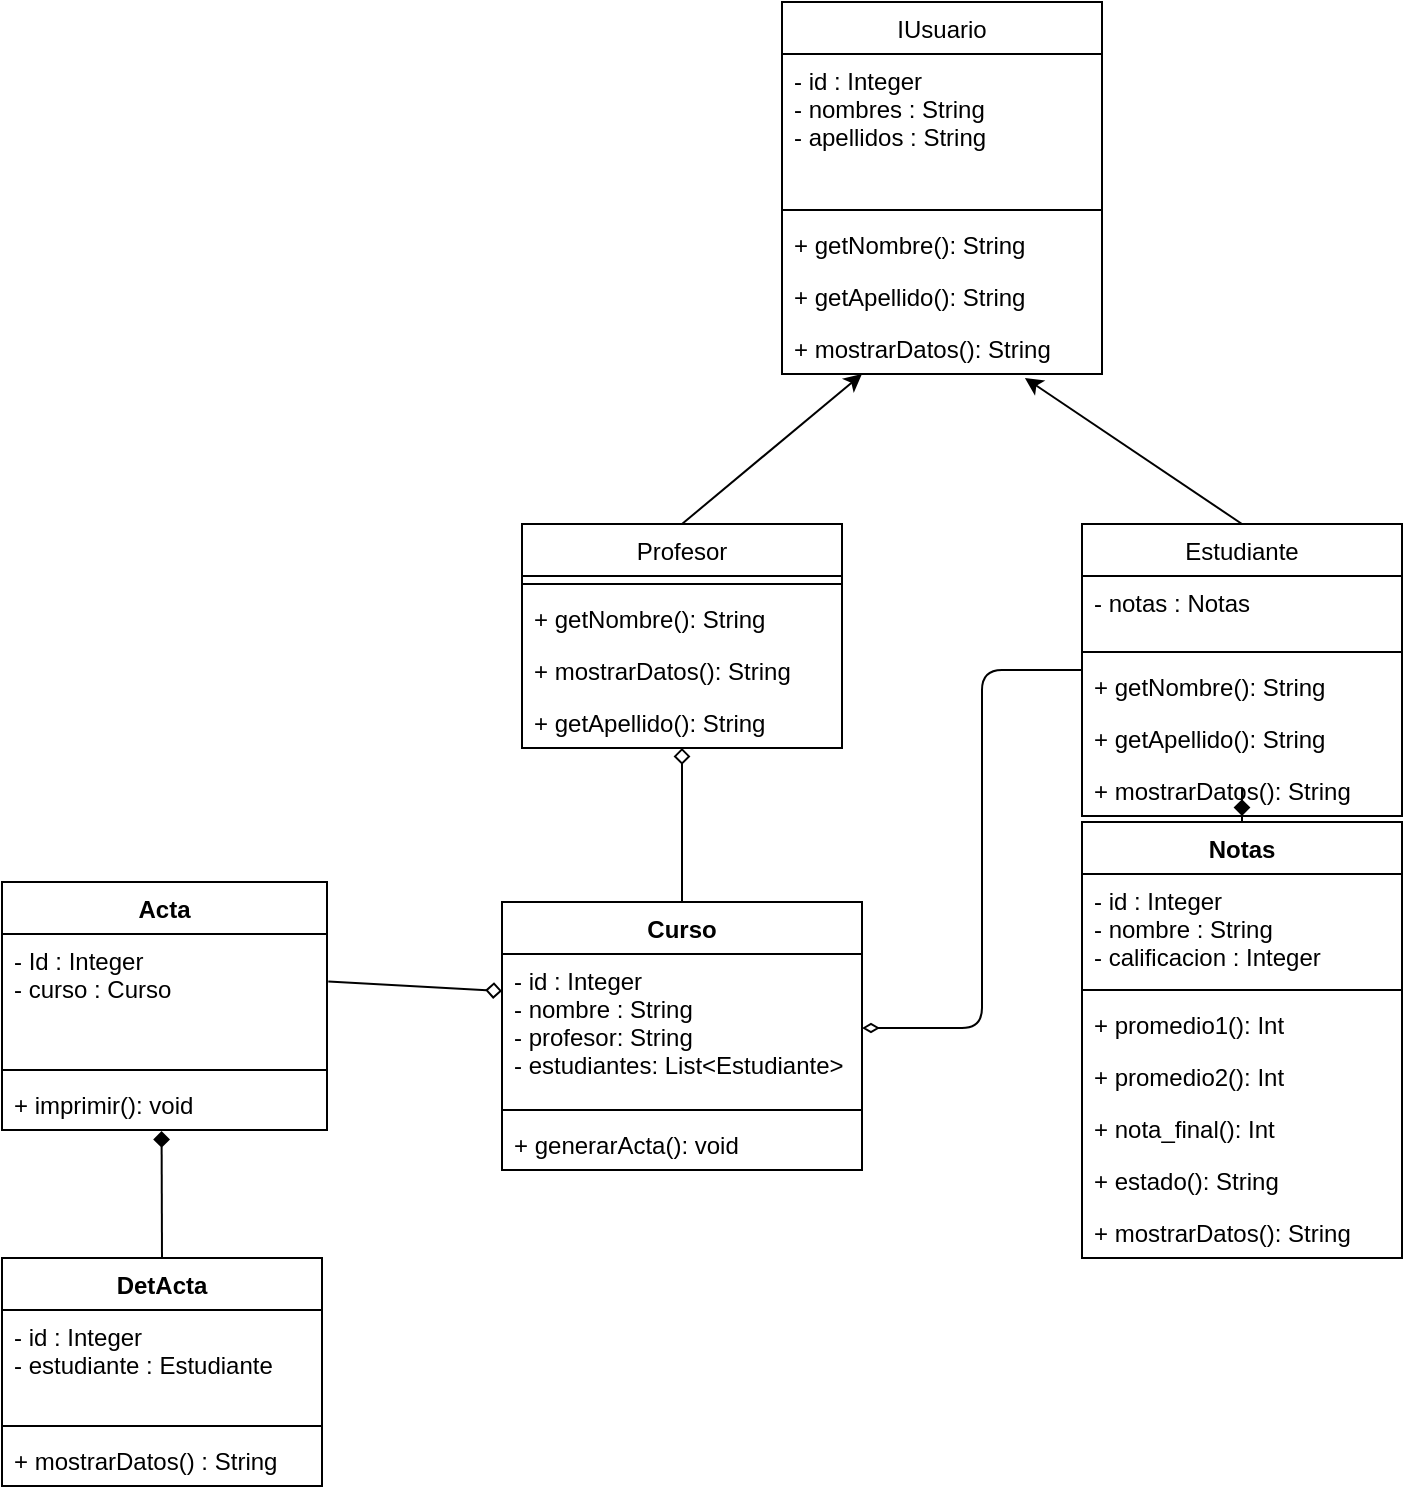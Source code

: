 <mxfile>
    <diagram id="Mpz7gj3J5FAKPpdBNQGz" name="Page-1">
        <mxGraphModel dx="865" dy="467" grid="1" gridSize="10" guides="1" tooltips="1" connect="1" arrows="1" fold="1" page="1" pageScale="1" pageWidth="850" pageHeight="1100" math="0" shadow="0">
            <root>
                <mxCell id="0"/>
                <mxCell id="1" parent="0"/>
                <mxCell id="19" value="IUsuario" style="swimlane;fontStyle=0;align=center;verticalAlign=top;childLayout=stackLayout;horizontal=1;startSize=26;horizontalStack=0;resizeParent=1;resizeParentMax=0;resizeLast=0;collapsible=1;marginBottom=0;" parent="1" vertex="1">
                    <mxGeometry x="450" y="100" width="160" height="186" as="geometry"/>
                </mxCell>
                <mxCell id="20" value="- id : Integer&#10;- nombres : String&#10;- apellidos : String" style="text;strokeColor=none;fillColor=none;align=left;verticalAlign=top;spacingLeft=4;spacingRight=4;overflow=hidden;rotatable=0;points=[[0,0.5],[1,0.5]];portConstraint=eastwest;" parent="19" vertex="1">
                    <mxGeometry y="26" width="160" height="74" as="geometry"/>
                </mxCell>
                <mxCell id="21" value="" style="line;strokeWidth=1;fillColor=none;align=left;verticalAlign=middle;spacingTop=-1;spacingLeft=3;spacingRight=3;rotatable=0;labelPosition=right;points=[];portConstraint=eastwest;strokeColor=inherit;" parent="19" vertex="1">
                    <mxGeometry y="100" width="160" height="8" as="geometry"/>
                </mxCell>
                <mxCell id="22" value="+ getNombre(): String" style="text;strokeColor=none;fillColor=none;align=left;verticalAlign=top;spacingLeft=4;spacingRight=4;overflow=hidden;rotatable=0;points=[[0,0.5],[1,0.5]];portConstraint=eastwest;" parent="19" vertex="1">
                    <mxGeometry y="108" width="160" height="26" as="geometry"/>
                </mxCell>
                <mxCell id="54" value="+ getApellido(): String" style="text;strokeColor=none;fillColor=none;align=left;verticalAlign=top;spacingLeft=4;spacingRight=4;overflow=hidden;rotatable=0;points=[[0,0.5],[1,0.5]];portConstraint=eastwest;" parent="19" vertex="1">
                    <mxGeometry y="134" width="160" height="26" as="geometry"/>
                </mxCell>
                <mxCell id="56" value="+ mostrarDatos(): String" style="text;strokeColor=none;fillColor=none;align=left;verticalAlign=top;spacingLeft=4;spacingRight=4;overflow=hidden;rotatable=0;points=[[0,0.5],[1,0.5]];portConstraint=eastwest;" parent="19" vertex="1">
                    <mxGeometry y="160" width="160" height="26" as="geometry"/>
                </mxCell>
                <mxCell id="S366DDgQKdQxfufuKKNa-80" style="edgeStyle=none;html=1;entryX=1.004;entryY=0.371;entryDx=0;entryDy=0;startArrow=diamond;startFill=0;endArrow=none;endFill=0;entryPerimeter=0;exitX=0;exitY=0.25;exitDx=0;exitDy=0;exitPerimeter=0;" parent="1" source="S366DDgQKdQxfufuKKNa-68" target="S366DDgQKdQxfufuKKNa-60" edge="1">
                    <mxGeometry relative="1" as="geometry">
                        <mxPoint x="320" y="521" as="sourcePoint"/>
                        <mxPoint x="222.663" y="521.4" as="targetPoint"/>
                    </mxGeometry>
                </mxCell>
                <mxCell id="S366DDgQKdQxfufuKKNa-83" style="edgeStyle=none;html=1;exitX=0.5;exitY=0;exitDx=0;exitDy=0;entryX=0.25;entryY=1;entryDx=0;entryDy=0;startArrow=none;startFill=0;endArrow=classic;endFill=1;" parent="1" source="23" target="19" edge="1">
                    <mxGeometry relative="1" as="geometry"/>
                </mxCell>
                <mxCell id="23" value="Profesor" style="swimlane;fontStyle=0;align=center;verticalAlign=top;childLayout=stackLayout;horizontal=1;startSize=26;horizontalStack=0;resizeParent=1;resizeParentMax=0;resizeLast=0;collapsible=1;marginBottom=0;" parent="1" vertex="1">
                    <mxGeometry x="320" y="361" width="160" height="112" as="geometry"/>
                </mxCell>
                <mxCell id="25" value="" style="line;strokeWidth=1;fillColor=none;align=left;verticalAlign=middle;spacingTop=-1;spacingLeft=3;spacingRight=3;rotatable=0;labelPosition=right;points=[];portConstraint=eastwest;strokeColor=inherit;" parent="23" vertex="1">
                    <mxGeometry y="26" width="160" height="8" as="geometry"/>
                </mxCell>
                <mxCell id="57" value="+ getNombre(): String" style="text;strokeColor=none;fillColor=none;align=left;verticalAlign=top;spacingLeft=4;spacingRight=4;overflow=hidden;rotatable=0;points=[[0,0.5],[1,0.5]];portConstraint=eastwest;" parent="23" vertex="1">
                    <mxGeometry y="34" width="160" height="26" as="geometry"/>
                </mxCell>
                <mxCell id="59" value="+ mostrarDatos(): String" style="text;strokeColor=none;fillColor=none;align=left;verticalAlign=top;spacingLeft=4;spacingRight=4;overflow=hidden;rotatable=0;points=[[0,0.5],[1,0.5]];portConstraint=eastwest;" parent="23" vertex="1">
                    <mxGeometry y="60" width="160" height="26" as="geometry"/>
                </mxCell>
                <mxCell id="58" value="+ getApellido(): String" style="text;strokeColor=none;fillColor=none;align=left;verticalAlign=top;spacingLeft=4;spacingRight=4;overflow=hidden;rotatable=0;points=[[0,0.5],[1,0.5]];portConstraint=eastwest;" parent="23" vertex="1">
                    <mxGeometry y="86" width="160" height="26" as="geometry"/>
                </mxCell>
                <mxCell id="S366DDgQKdQxfufuKKNa-84" style="edgeStyle=none;html=1;exitX=0.5;exitY=0;exitDx=0;exitDy=0;entryX=0.759;entryY=1.075;entryDx=0;entryDy=0;entryPerimeter=0;startArrow=none;startFill=0;endArrow=classic;endFill=1;" parent="1" source="27" target="56" edge="1">
                    <mxGeometry relative="1" as="geometry"/>
                </mxCell>
                <mxCell id="68" style="edgeStyle=none;html=1;exitX=0;exitY=0.5;exitDx=0;exitDy=0;entryX=1;entryY=0.5;entryDx=0;entryDy=0;endArrow=diamondThin;endFill=0;" parent="1" source="27" target="S366DDgQKdQxfufuKKNa-68" edge="1">
                    <mxGeometry relative="1" as="geometry">
                        <Array as="points">
                            <mxPoint x="550" y="434"/>
                            <mxPoint x="550" y="613"/>
                        </Array>
                    </mxGeometry>
                </mxCell>
                <mxCell id="27" value="Estudiante" style="swimlane;fontStyle=0;align=center;verticalAlign=top;childLayout=stackLayout;horizontal=1;startSize=26;horizontalStack=0;resizeParent=1;resizeParentMax=0;resizeLast=0;collapsible=1;marginBottom=0;" parent="1" vertex="1">
                    <mxGeometry x="600" y="361" width="160" height="146" as="geometry"/>
                </mxCell>
                <mxCell id="S366DDgQKdQxfufuKKNa-53" value="- notas : Notas" style="text;strokeColor=none;fillColor=none;align=left;verticalAlign=top;spacingLeft=4;spacingRight=4;overflow=hidden;rotatable=0;points=[[0,0.5],[1,0.5]];portConstraint=eastwest;" parent="27" vertex="1">
                    <mxGeometry y="26" width="160" height="34" as="geometry"/>
                </mxCell>
                <mxCell id="29" value="" style="line;strokeWidth=1;fillColor=none;align=left;verticalAlign=middle;spacingTop=-1;spacingLeft=3;spacingRight=3;rotatable=0;labelPosition=right;points=[];portConstraint=eastwest;strokeColor=inherit;" parent="27" vertex="1">
                    <mxGeometry y="60" width="160" height="8" as="geometry"/>
                </mxCell>
                <mxCell id="60" value="+ getNombre(): String" style="text;strokeColor=none;fillColor=none;align=left;verticalAlign=top;spacingLeft=4;spacingRight=4;overflow=hidden;rotatable=0;points=[[0,0.5],[1,0.5]];portConstraint=eastwest;" parent="27" vertex="1">
                    <mxGeometry y="68" width="160" height="26" as="geometry"/>
                </mxCell>
                <mxCell id="61" value="+ getApellido(): String" style="text;strokeColor=none;fillColor=none;align=left;verticalAlign=top;spacingLeft=4;spacingRight=4;overflow=hidden;rotatable=0;points=[[0,0.5],[1,0.5]];portConstraint=eastwest;" parent="27" vertex="1">
                    <mxGeometry y="94" width="160" height="26" as="geometry"/>
                </mxCell>
                <mxCell id="62" value="+ mostrarDatos(): String" style="text;strokeColor=none;fillColor=none;align=left;verticalAlign=top;spacingLeft=4;spacingRight=4;overflow=hidden;rotatable=0;points=[[0,0.5],[1,0.5]];portConstraint=eastwest;" parent="27" vertex="1">
                    <mxGeometry y="120" width="160" height="26" as="geometry"/>
                </mxCell>
                <mxCell id="S366DDgQKdQxfufuKKNa-86" style="edgeStyle=none;html=1;exitX=0.5;exitY=0;exitDx=0;exitDy=0;startArrow=none;startFill=0;endArrow=diamond;endFill=1;entryX=0.5;entryY=1;entryDx=0;entryDy=0;" parent="1" source="43" target="27" edge="1">
                    <mxGeometry relative="1" as="geometry">
                        <mxPoint x="690" y="490" as="targetPoint"/>
                        <Array as="points">
                            <mxPoint x="680" y="490"/>
                        </Array>
                    </mxGeometry>
                </mxCell>
                <mxCell id="43" value="Notas" style="swimlane;fontStyle=1;align=center;verticalAlign=top;childLayout=stackLayout;horizontal=1;startSize=26;horizontalStack=0;resizeParent=1;resizeParentMax=0;resizeLast=0;collapsible=1;marginBottom=0;" parent="1" vertex="1">
                    <mxGeometry x="600" y="510" width="160" height="218" as="geometry"/>
                </mxCell>
                <mxCell id="44" value="- id : Integer&#10;- nombre : String&#10;- calificacion : Integer" style="text;strokeColor=none;fillColor=none;align=left;verticalAlign=top;spacingLeft=4;spacingRight=4;overflow=hidden;rotatable=0;points=[[0,0.5],[1,0.5]];portConstraint=eastwest;" parent="43" vertex="1">
                    <mxGeometry y="26" width="160" height="54" as="geometry"/>
                </mxCell>
                <mxCell id="45" value="" style="line;strokeWidth=1;fillColor=none;align=left;verticalAlign=middle;spacingTop=-1;spacingLeft=3;spacingRight=3;rotatable=0;labelPosition=right;points=[];portConstraint=eastwest;strokeColor=inherit;" parent="43" vertex="1">
                    <mxGeometry y="80" width="160" height="8" as="geometry"/>
                </mxCell>
                <mxCell id="46" value="+ promedio1(): Int" style="text;strokeColor=none;fillColor=none;align=left;verticalAlign=top;spacingLeft=4;spacingRight=4;overflow=hidden;rotatable=0;points=[[0,0.5],[1,0.5]];portConstraint=eastwest;" parent="43" vertex="1">
                    <mxGeometry y="88" width="160" height="26" as="geometry"/>
                </mxCell>
                <mxCell id="63" value="+ promedio2(): Int" style="text;strokeColor=none;fillColor=none;align=left;verticalAlign=top;spacingLeft=4;spacingRight=4;overflow=hidden;rotatable=0;points=[[0,0.5],[1,0.5]];portConstraint=eastwest;" parent="43" vertex="1">
                    <mxGeometry y="114" width="160" height="26" as="geometry"/>
                </mxCell>
                <mxCell id="64" value="+ nota_final(): Int" style="text;strokeColor=none;fillColor=none;align=left;verticalAlign=top;spacingLeft=4;spacingRight=4;overflow=hidden;rotatable=0;points=[[0,0.5],[1,0.5]];portConstraint=eastwest;" parent="43" vertex="1">
                    <mxGeometry y="140" width="160" height="26" as="geometry"/>
                </mxCell>
                <mxCell id="65" value="+ estado(): String" style="text;strokeColor=none;fillColor=none;align=left;verticalAlign=top;spacingLeft=4;spacingRight=4;overflow=hidden;rotatable=0;points=[[0,0.5],[1,0.5]];portConstraint=eastwest;" parent="43" vertex="1">
                    <mxGeometry y="166" width="160" height="26" as="geometry"/>
                </mxCell>
                <mxCell id="66" value="+ mostrarDatos(): String" style="text;strokeColor=none;fillColor=none;align=left;verticalAlign=top;spacingLeft=4;spacingRight=4;overflow=hidden;rotatable=0;points=[[0,0.5],[1,0.5]];portConstraint=eastwest;" parent="43" vertex="1">
                    <mxGeometry y="192" width="160" height="26" as="geometry"/>
                </mxCell>
                <mxCell id="S366DDgQKdQxfufuKKNa-79" style="edgeStyle=none;html=1;exitX=0.5;exitY=0;exitDx=0;exitDy=0;entryX=0.491;entryY=1.019;entryDx=0;entryDy=0;entryPerimeter=0;startArrow=none;startFill=0;endArrow=diamond;endFill=1;" parent="1" source="S366DDgQKdQxfufuKKNa-54" target="S366DDgQKdQxfufuKKNa-62" edge="1">
                    <mxGeometry relative="1" as="geometry"/>
                </mxCell>
                <mxCell id="S366DDgQKdQxfufuKKNa-54" value="DetActa" style="swimlane;fontStyle=1;align=center;verticalAlign=top;childLayout=stackLayout;horizontal=1;startSize=26;horizontalStack=0;resizeParent=1;resizeParentMax=0;resizeLast=0;collapsible=1;marginBottom=0;" parent="1" vertex="1">
                    <mxGeometry x="60" y="728" width="160" height="114" as="geometry"/>
                </mxCell>
                <mxCell id="S366DDgQKdQxfufuKKNa-55" value="- id : Integer&#10;- estudiante : Estudiante" style="text;strokeColor=none;fillColor=none;align=left;verticalAlign=top;spacingLeft=4;spacingRight=4;overflow=hidden;rotatable=0;points=[[0,0.5],[1,0.5]];portConstraint=eastwest;" parent="S366DDgQKdQxfufuKKNa-54" vertex="1">
                    <mxGeometry y="26" width="160" height="54" as="geometry"/>
                </mxCell>
                <mxCell id="S366DDgQKdQxfufuKKNa-56" value="" style="line;strokeWidth=1;fillColor=none;align=left;verticalAlign=middle;spacingTop=-1;spacingLeft=3;spacingRight=3;rotatable=0;labelPosition=right;points=[];portConstraint=eastwest;strokeColor=inherit;" parent="S366DDgQKdQxfufuKKNa-54" vertex="1">
                    <mxGeometry y="80" width="160" height="8" as="geometry"/>
                </mxCell>
                <mxCell id="S366DDgQKdQxfufuKKNa-57" value="+ mostrarDatos() : String" style="text;strokeColor=none;fillColor=none;align=left;verticalAlign=top;spacingLeft=4;spacingRight=4;overflow=hidden;rotatable=0;points=[[0,0.5],[1,0.5]];portConstraint=eastwest;" parent="S366DDgQKdQxfufuKKNa-54" vertex="1">
                    <mxGeometry y="88" width="160" height="26" as="geometry"/>
                </mxCell>
                <mxCell id="S366DDgQKdQxfufuKKNa-59" value="Acta" style="swimlane;fontStyle=1;align=center;verticalAlign=top;childLayout=stackLayout;horizontal=1;startSize=26;horizontalStack=0;resizeParent=1;resizeParentMax=0;resizeLast=0;collapsible=1;marginBottom=0;" parent="1" vertex="1">
                    <mxGeometry x="60" y="540" width="162.5" height="124" as="geometry"/>
                </mxCell>
                <mxCell id="S366DDgQKdQxfufuKKNa-60" value="- Id : Integer&#10;- curso : Curso" style="text;strokeColor=none;fillColor=none;align=left;verticalAlign=top;spacingLeft=4;spacingRight=4;overflow=hidden;rotatable=0;points=[[0,0.5],[1,0.5]];portConstraint=eastwest;" parent="S366DDgQKdQxfufuKKNa-59" vertex="1">
                    <mxGeometry y="26" width="162.5" height="64" as="geometry"/>
                </mxCell>
                <mxCell id="S366DDgQKdQxfufuKKNa-61" value="" style="line;strokeWidth=1;fillColor=none;align=left;verticalAlign=middle;spacingTop=-1;spacingLeft=3;spacingRight=3;rotatable=0;labelPosition=right;points=[];portConstraint=eastwest;strokeColor=inherit;" parent="S366DDgQKdQxfufuKKNa-59" vertex="1">
                    <mxGeometry y="90" width="162.5" height="8" as="geometry"/>
                </mxCell>
                <mxCell id="S366DDgQKdQxfufuKKNa-62" value="+ imprimir(): void" style="text;strokeColor=none;fillColor=none;align=left;verticalAlign=top;spacingLeft=4;spacingRight=4;overflow=hidden;rotatable=0;points=[[0,0.5],[1,0.5]];portConstraint=eastwest;" parent="S366DDgQKdQxfufuKKNa-59" vertex="1">
                    <mxGeometry y="98" width="162.5" height="26" as="geometry"/>
                </mxCell>
                <mxCell id="S366DDgQKdQxfufuKKNa-67" value="Curso" style="swimlane;fontStyle=1;align=center;verticalAlign=top;childLayout=stackLayout;horizontal=1;startSize=26;horizontalStack=0;resizeParent=1;resizeParentMax=0;resizeLast=0;collapsible=1;marginBottom=0;" parent="1" vertex="1">
                    <mxGeometry x="310" y="550" width="180" height="134" as="geometry"/>
                </mxCell>
                <mxCell id="S366DDgQKdQxfufuKKNa-68" value="- id : Integer&#10;- nombre : String&#10;- profesor: String&#10;- estudiantes: List&lt;Estudiante&gt;" style="text;strokeColor=none;fillColor=none;align=left;verticalAlign=top;spacingLeft=4;spacingRight=4;overflow=hidden;rotatable=0;points=[[0,0.5],[1,0.5]];portConstraint=eastwest;" parent="S366DDgQKdQxfufuKKNa-67" vertex="1">
                    <mxGeometry y="26" width="180" height="74" as="geometry"/>
                </mxCell>
                <mxCell id="S366DDgQKdQxfufuKKNa-69" value="" style="line;strokeWidth=1;fillColor=none;align=left;verticalAlign=middle;spacingTop=-1;spacingLeft=3;spacingRight=3;rotatable=0;labelPosition=right;points=[];portConstraint=eastwest;strokeColor=inherit;" parent="S366DDgQKdQxfufuKKNa-67" vertex="1">
                    <mxGeometry y="100" width="180" height="8" as="geometry"/>
                </mxCell>
                <mxCell id="S366DDgQKdQxfufuKKNa-70" value="+ generarActa(): void" style="text;strokeColor=none;fillColor=none;align=left;verticalAlign=top;spacingLeft=4;spacingRight=4;overflow=hidden;rotatable=0;points=[[0,0.5],[1,0.5]];portConstraint=eastwest;" parent="S366DDgQKdQxfufuKKNa-67" vertex="1">
                    <mxGeometry y="108" width="180" height="26" as="geometry"/>
                </mxCell>
                <mxCell id="52" style="edgeStyle=none;html=1;exitX=0.5;exitY=1;exitDx=0;exitDy=0;startArrow=diamond;startFill=0;endArrow=none;endFill=0;entryX=0.5;entryY=0;entryDx=0;entryDy=0;" parent="1" source="23" target="S366DDgQKdQxfufuKKNa-67" edge="1">
                    <mxGeometry relative="1" as="geometry">
                        <mxPoint x="400.16" y="404.416" as="sourcePoint"/>
                        <mxPoint x="400" y="440" as="targetPoint"/>
                    </mxGeometry>
                </mxCell>
            </root>
        </mxGraphModel>
    </diagram>
</mxfile>